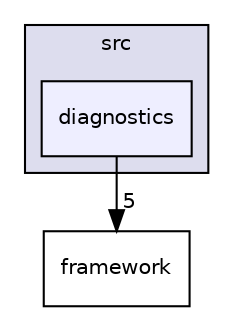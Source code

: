 digraph "/glade/work/altuntas/doxygen/MOM6/src/diagnostics" {
  compound=true
  node [ fontsize="10", fontname="Helvetica"];
  edge [ labelfontsize="10", labelfontname="Helvetica"];
  subgraph clusterdir_68267d1309a1af8e8297ef4c3efbcdba {
    graph [ bgcolor="#ddddee", pencolor="black", label="src" fontname="Helvetica", fontsize="10", URL="dir_68267d1309a1af8e8297ef4c3efbcdba.html"]
  dir_941f38c4e38886800e591b0dff3cead0 [shape=box, label="diagnostics", style="filled", fillcolor="#eeeeff", pencolor="black", URL="dir_941f38c4e38886800e591b0dff3cead0.html"];
  }
  dir_5752cadd8276ecfd63d9b924f2a4d4b5 [shape=box label="framework" URL="dir_5752cadd8276ecfd63d9b924f2a4d4b5.html"];
  dir_941f38c4e38886800e591b0dff3cead0->dir_5752cadd8276ecfd63d9b924f2a4d4b5 [headlabel="5", labeldistance=1.5 headhref="dir_000008_000010.html"];
}
